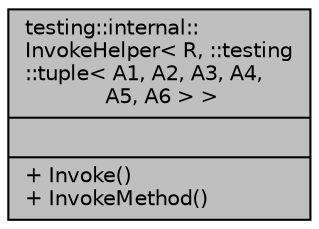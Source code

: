 digraph "testing::internal::InvokeHelper&lt; R, ::testing::tuple&lt; A1, A2, A3, A4, A5, A6 &gt; &gt;"
{
  edge [fontname="Helvetica",fontsize="10",labelfontname="Helvetica",labelfontsize="10"];
  node [fontname="Helvetica",fontsize="10",shape=record];
  Node1 [label="{testing::internal::\lInvokeHelper\< R, ::testing\l::tuple\< A1, A2, A3, A4,\l A5, A6 \> \>\n||+ Invoke()\l+ InvokeMethod()\l}",height=0.2,width=0.4,color="black", fillcolor="grey75", style="filled", fontcolor="black"];
}
